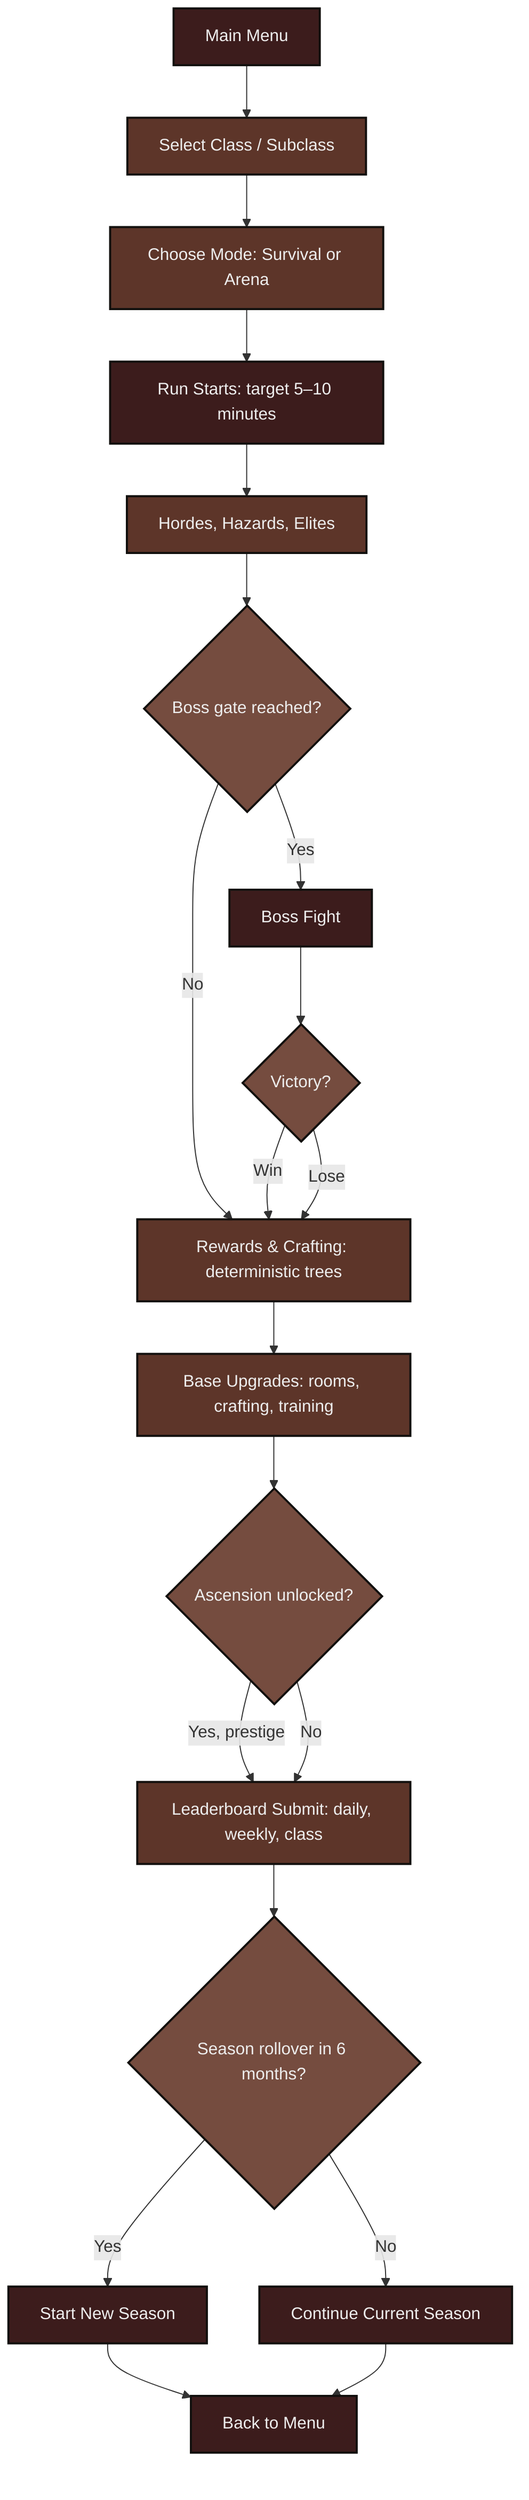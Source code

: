 flowchart TD
  %% Field of Horrors – High-level Flow

  classDef phase fill:#3c1c1c,stroke:#12100e,color:#eee,stroke-width:2px;
  classDef op fill:#5d3529,stroke:#12100e,color:#eee,stroke-width:2px;
  classDef decision fill:#754c3f,stroke:#12100e,color:#eee,stroke-width:2px;

  A["Main Menu"]:::phase
  B["Select Class / Subclass"]:::op
  C["Choose Mode: Survival or Arena"]:::op
  D["Run Starts: target 5–10 minutes"]:::phase
  E["Hordes, Hazards, Elites"]:::op
  F{"Boss gate reached?"}:::decision
  G["Boss Fight"]:::phase
  H{"Victory?"}:::decision
  I["Rewards & Crafting: deterministic trees"]:::op
  J["Base Upgrades: rooms, crafting, training"]:::op
  K{"Ascension unlocked?"}:::decision
  L{"Season rollover in 6 months?"}:::decision
  M["Start New Season"]:::phase
  N["Continue Current Season"]:::phase
  O["Leaderboard Submit: daily, weekly, class"]:::op
  P["Back to Menu"]:::phase

  %% Flow (one statement per line)
  A --> B
  B --> C
  C --> D
  D --> E
  E --> F
  F -->|Yes| G
  F -->|No| I
  G --> H
  H -->|Win| I
  H -->|Lose| I
  I --> J
  J --> K
  K -->|Yes, prestige| O
  K -->|No| O
  O --> L
  L -->|Yes| M
  L -->|No| N
  M --> P
  N --> P